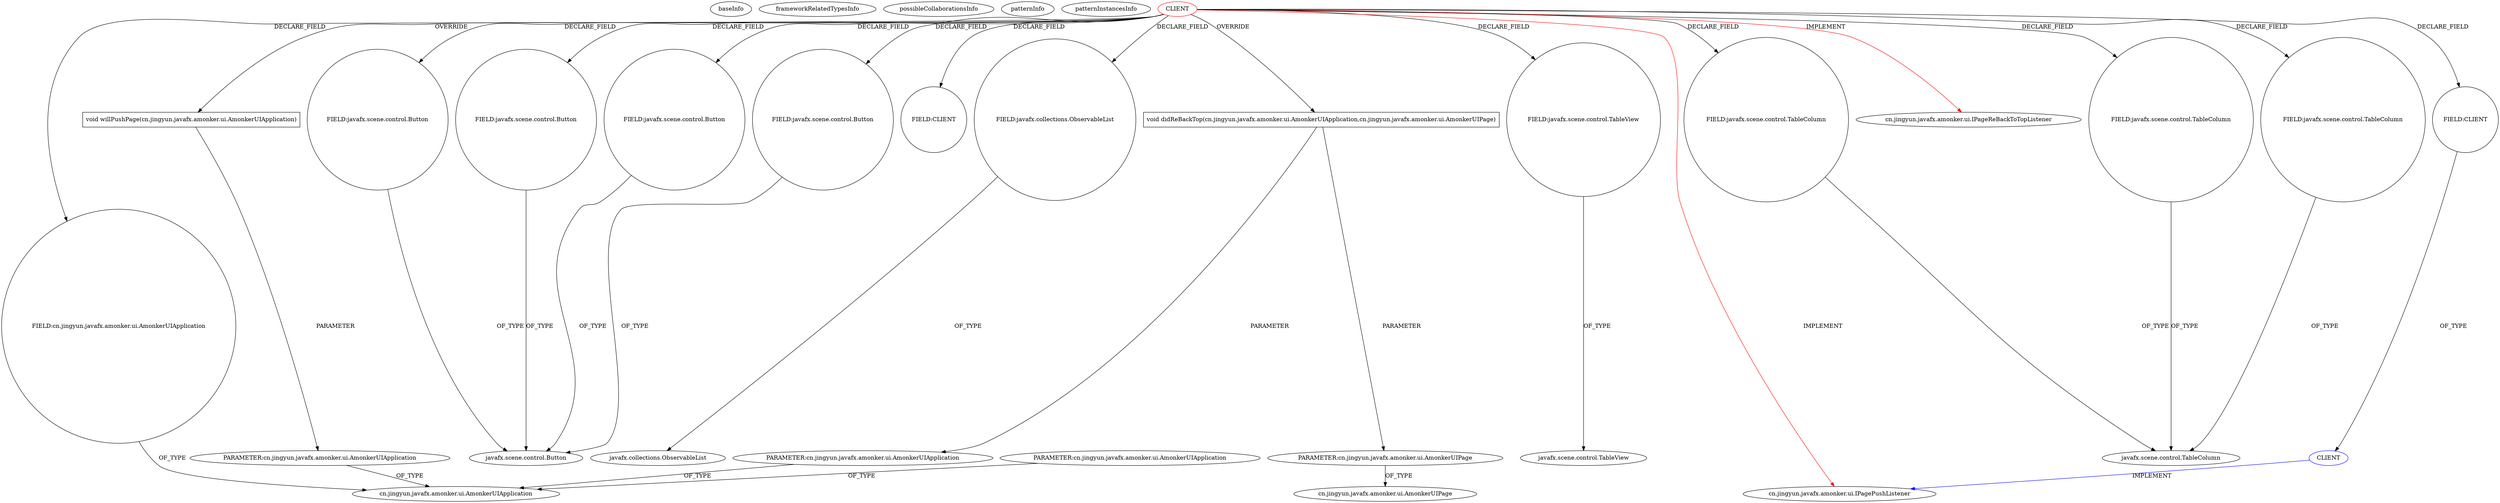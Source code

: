 digraph {
baseInfo[graphId=3897,category="pattern",isAnonymous=false,possibleRelation=true]
frameworkRelatedTypesInfo[0="cn.jingyun.javafx.amonker.ui.IPagePushListener",1="cn.jingyun.javafx.amonker.ui.IPageReBackToTopListener"]
possibleCollaborationsInfo[0="3897~FIELD_TYPE_DECLARATION-~cn.jingyun.javafx.amonker.ui.IPagePushListener cn.jingyun.javafx.amonker.ui.IPageReBackToTopListener ~cn.jingyun.javafx.amonker.ui.IPagePushListener ~false~false"]
patternInfo[frequency=2.0,patternRootClient=0]
patternInstancesInfo[0="amonker-Trans~/amonker-Trans/Trans-master/src/cn/jingyun/trans/FFmpegArgumentsManagerPane.java~FFmpegArgumentsManagerPane~1846",1="amonker-Trans~/amonker-Trans/Trans-master/src/cn/jingyun/trans/MainPane.java~MainPane~1847"]
56[label="void willPushPage(cn.jingyun.javafx.amonker.ui.AmonkerUIApplication)",vertexType="OVERRIDING_METHOD_DECLARATION",isFrameworkType=false,shape=box]
57[label="PARAMETER:cn.jingyun.javafx.amonker.ui.AmonkerUIApplication",vertexType="PARAMETER_DECLARATION",isFrameworkType=false]
7[label="cn.jingyun.javafx.amonker.ui.AmonkerUIApplication",vertexType="FRAMEWORK_CLASS_TYPE",isFrameworkType=false]
89[label="PARAMETER:cn.jingyun.javafx.amonker.ui.AmonkerUIApplication",vertexType="PARAMETER_DECLARATION",isFrameworkType=false]
63[label="PARAMETER:cn.jingyun.javafx.amonker.ui.AmonkerUIApplication",vertexType="PARAMETER_DECLARATION",isFrameworkType=false]
0[label="CLIENT",vertexType="ROOT_CLIENT_CLASS_DECLARATION",isFrameworkType=false,color=red]
10[label="FIELD:javafx.scene.control.Button",vertexType="FIELD_DECLARATION",isFrameworkType=false,shape=circle]
22[label="FIELD:javafx.scene.control.Button",vertexType="FIELD_DECLARATION",isFrameworkType=false,shape=circle]
16[label="FIELD:javafx.scene.control.Button",vertexType="FIELD_DECLARATION",isFrameworkType=false,shape=circle]
12[label="FIELD:javafx.scene.control.Button",vertexType="FIELD_DECLARATION",isFrameworkType=false,shape=circle]
34[label="FIELD:CLIENT",vertexType="FIELD_DECLARATION",isFrameworkType=false,shape=circle]
39[label="FIELD:CLIENT",vertexType="FIELD_DECLARATION",isFrameworkType=false,shape=circle]
32[label="FIELD:javafx.collections.ObservableList",vertexType="FIELD_DECLARATION",isFrameworkType=false,shape=circle]
33[label="javafx.collections.ObservableList",vertexType="FRAMEWORK_INTERFACE_TYPE",isFrameworkType=false]
9[label="javafx.scene.control.Button",vertexType="FRAMEWORK_CLASS_TYPE",isFrameworkType=false]
6[label="FIELD:cn.jingyun.javafx.amonker.ui.AmonkerUIApplication",vertexType="FIELD_DECLARATION",isFrameworkType=false,shape=circle]
44[label="FIELD:javafx.scene.control.TableView",vertexType="FIELD_DECLARATION",isFrameworkType=false,shape=circle]
45[label="javafx.scene.control.TableView",vertexType="FRAMEWORK_CLASS_TYPE",isFrameworkType=false]
62[label="void didReBackTop(cn.jingyun.javafx.amonker.ui.AmonkerUIApplication,cn.jingyun.javafx.amonker.ui.AmonkerUIPage)",vertexType="OVERRIDING_METHOD_DECLARATION",isFrameworkType=false,shape=box]
65[label="PARAMETER:cn.jingyun.javafx.amonker.ui.AmonkerUIPage",vertexType="PARAMETER_DECLARATION",isFrameworkType=false]
66[label="cn.jingyun.javafx.amonker.ui.AmonkerUIPage",vertexType="FRAMEWORK_CLASS_TYPE",isFrameworkType=false]
52[label="FIELD:javafx.scene.control.TableColumn",vertexType="FIELD_DECLARATION",isFrameworkType=false,shape=circle]
3[label="cn.jingyun.javafx.amonker.ui.IPageReBackToTopListener",vertexType="FRAMEWORK_INTERFACE_TYPE",isFrameworkType=false]
48[label="FIELD:javafx.scene.control.TableColumn",vertexType="FIELD_DECLARATION",isFrameworkType=false,shape=circle]
35[label="CLIENT",vertexType="REFERENCE_CLIENT_CLASS_DECLARATION",isFrameworkType=false,color=blue]
46[label="FIELD:javafx.scene.control.TableColumn",vertexType="FIELD_DECLARATION",isFrameworkType=false,shape=circle]
2[label="cn.jingyun.javafx.amonker.ui.IPagePushListener",vertexType="FRAMEWORK_INTERFACE_TYPE",isFrameworkType=false]
47[label="javafx.scene.control.TableColumn",vertexType="FRAMEWORK_CLASS_TYPE",isFrameworkType=false]
62->63[label="PARAMETER"]
0->62[label="OVERRIDE"]
56->57[label="PARAMETER"]
6->7[label="OF_TYPE"]
89->7[label="OF_TYPE"]
0->52[label="DECLARE_FIELD"]
35->2[label="IMPLEMENT",color=blue]
62->65[label="PARAMETER"]
0->12[label="DECLARE_FIELD"]
63->7[label="OF_TYPE"]
0->2[label="IMPLEMENT",color=red]
0->46[label="DECLARE_FIELD"]
0->48[label="DECLARE_FIELD"]
0->10[label="DECLARE_FIELD"]
44->45[label="OF_TYPE"]
10->9[label="OF_TYPE"]
0->39[label="DECLARE_FIELD"]
32->33[label="OF_TYPE"]
0->22[label="DECLARE_FIELD"]
0->3[label="IMPLEMENT",color=red]
12->9[label="OF_TYPE"]
48->47[label="OF_TYPE"]
22->9[label="OF_TYPE"]
46->47[label="OF_TYPE"]
34->35[label="OF_TYPE"]
52->47[label="OF_TYPE"]
0->34[label="DECLARE_FIELD"]
16->9[label="OF_TYPE"]
0->6[label="DECLARE_FIELD"]
0->16[label="DECLARE_FIELD"]
0->56[label="OVERRIDE"]
0->44[label="DECLARE_FIELD"]
0->32[label="DECLARE_FIELD"]
65->66[label="OF_TYPE"]
57->7[label="OF_TYPE"]
}
